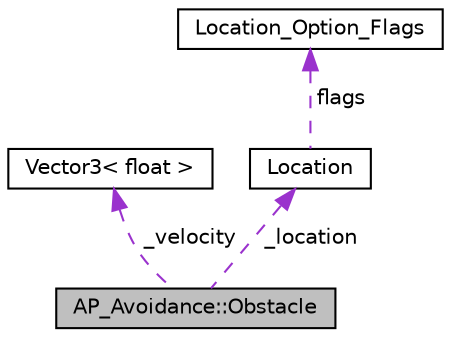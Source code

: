 digraph "AP_Avoidance::Obstacle"
{
 // INTERACTIVE_SVG=YES
  edge [fontname="Helvetica",fontsize="10",labelfontname="Helvetica",labelfontsize="10"];
  node [fontname="Helvetica",fontsize="10",shape=record];
  Node1 [label="AP_Avoidance::Obstacle",height=0.2,width=0.4,color="black", fillcolor="grey75", style="filled", fontcolor="black"];
  Node2 -> Node1 [dir="back",color="darkorchid3",fontsize="10",style="dashed",label=" _velocity" ,fontname="Helvetica"];
  Node2 [label="Vector3\< float \>",height=0.2,width=0.4,color="black", fillcolor="white", style="filled",URL="$classVector3.html"];
  Node3 -> Node1 [dir="back",color="darkorchid3",fontsize="10",style="dashed",label=" _location" ,fontname="Helvetica"];
  Node3 [label="Location",height=0.2,width=0.4,color="black", fillcolor="white", style="filled",URL="$structLocation.html"];
  Node4 -> Node3 [dir="back",color="darkorchid3",fontsize="10",style="dashed",label=" flags" ,fontname="Helvetica"];
  Node4 [label="Location_Option_Flags",height=0.2,width=0.4,color="black", fillcolor="white", style="filled",URL="$structLocation__Option__Flags.html"];
}
